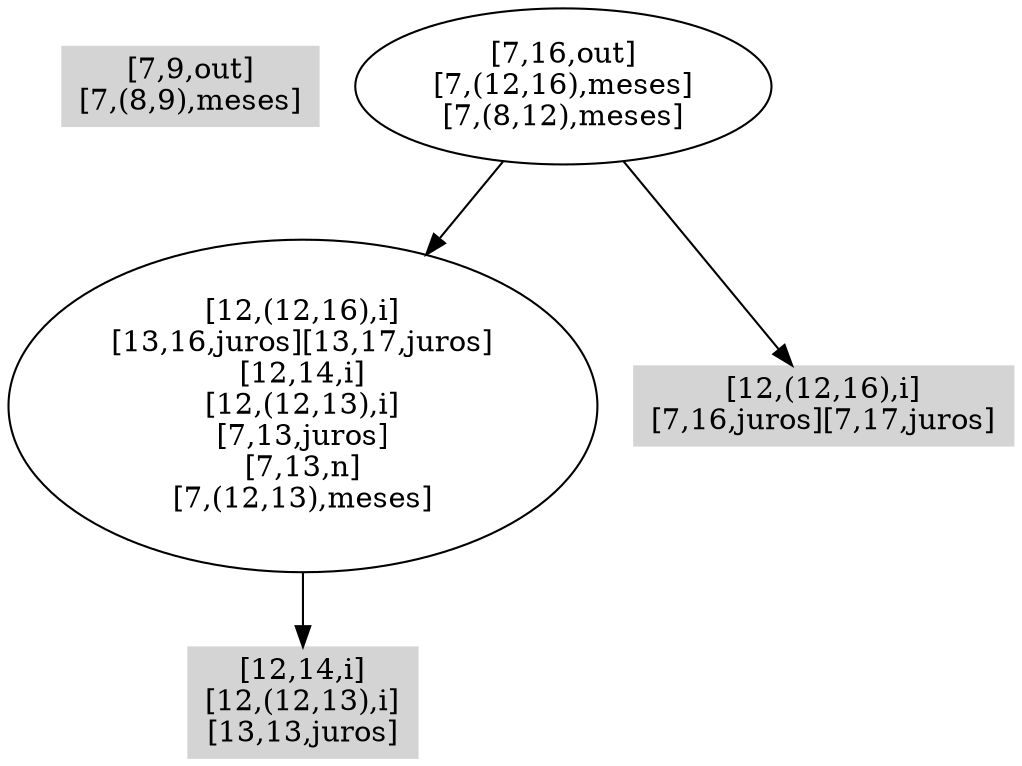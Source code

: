 digraph { 
0 [shape=box,style=filled,color=".0 .0 .83",label="[7,9,out]\n[7,(8,9),meses]"];
1 [shape=box,style=filled,color=".0 .0 .83",label="[12,14,i]\n[12,(12,13),i]\n[13,13,juros]"];
2 [label="[12,(12,16),i]\n[13,16,juros][13,17,juros]\n[12,14,i]\n[12,(12,13),i]\n[7,13,juros]\n[7,13,n]\n[7,(12,13),meses]"];
3 [shape=box,style=filled,color=".0 .0 .83",label="[12,(12,16),i]\n[7,16,juros][7,17,juros]"];
4 [label="[7,16,out]\n[7,(12,16),meses]\n[7,(8,12),meses]"];
2 -> 1;
4 -> 2;
4 -> 3;
}